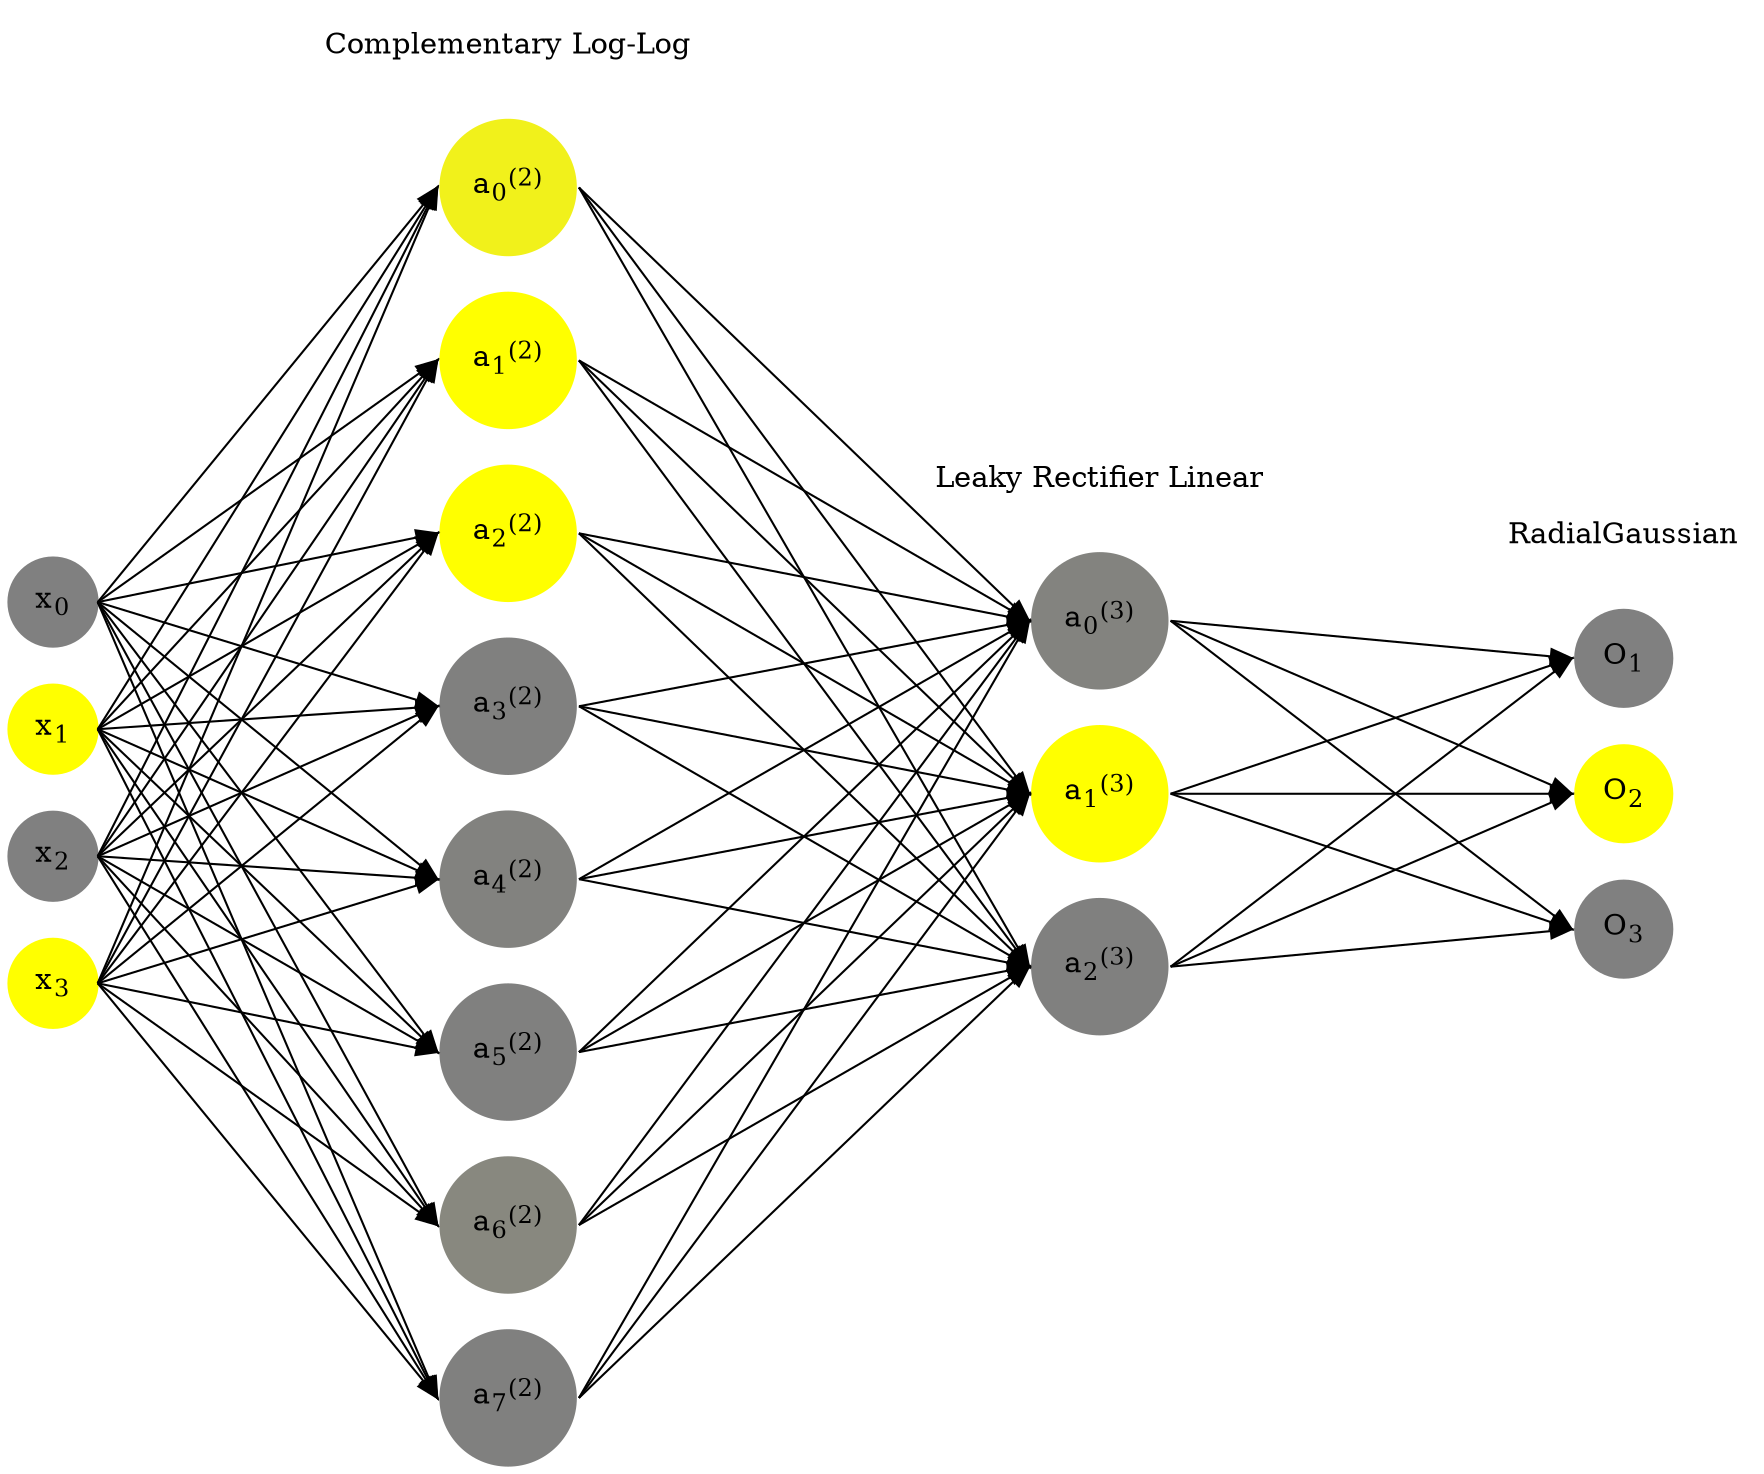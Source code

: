 digraph G {
	rankdir = LR;
	splines=false;
	edge[style=invis];
	ranksep= 1.4;
	{
	node [shape=circle, color="0.1667, 0.0, 0.5", style=filled, fillcolor="0.1667, 0.0, 0.5"];
	x0 [label=<x<sub>0</sub>>];
	}
	{
	node [shape=circle, color="0.1667, 1.0, 1.0", style=filled, fillcolor="0.1667, 1.0, 1.0"];
	x1 [label=<x<sub>1</sub>>];
	}
	{
	node [shape=circle, color="0.1667, 0.0, 0.5", style=filled, fillcolor="0.1667, 0.0, 0.5"];
	x2 [label=<x<sub>2</sub>>];
	}
	{
	node [shape=circle, color="0.1667, 1.0, 1.0", style=filled, fillcolor="0.1667, 1.0, 1.0"];
	x3 [label=<x<sub>3</sub>>];
	}
	{
	node [shape=circle, color="0.1667, 0.888188, 0.944094", style=filled, fillcolor="0.1667, 0.888188, 0.944094"];
	a02 [label=<a<sub>0</sub><sup>(2)</sup>>];
	}
	{
	node [shape=circle, color="0.1667, 1.000000, 1.000000", style=filled, fillcolor="0.1667, 1.000000, 1.000000"];
	a12 [label=<a<sub>1</sub><sup>(2)</sup>>];
	}
	{
	node [shape=circle, color="0.1667, 0.997606, 0.998803", style=filled, fillcolor="0.1667, 0.997606, 0.998803"];
	a22 [label=<a<sub>2</sub><sup>(2)</sup>>];
	}
	{
	node [shape=circle, color="0.1667, 0.001231, 0.500615", style=filled, fillcolor="0.1667, 0.001231, 0.500615"];
	a32 [label=<a<sub>3</sub><sup>(2)</sup>>];
	}
	{
	node [shape=circle, color="0.1667, 0.017345, 0.508672", style=filled, fillcolor="0.1667, 0.017345, 0.508672"];
	a42 [label=<a<sub>4</sub><sup>(2)</sup>>];
	}
	{
	node [shape=circle, color="0.1667, 0.002647, 0.501324", style=filled, fillcolor="0.1667, 0.002647, 0.501324"];
	a52 [label=<a<sub>5</sub><sup>(2)</sup>>];
	}
	{
	node [shape=circle, color="0.1667, 0.067852, 0.533926", style=filled, fillcolor="0.1667, 0.067852, 0.533926"];
	a62 [label=<a<sub>6</sub><sup>(2)</sup>>];
	}
	{
	node [shape=circle, color="0.1667, 0.001709, 0.500854", style=filled, fillcolor="0.1667, 0.001709, 0.500854"];
	a72 [label=<a<sub>7</sub><sup>(2)</sup>>];
	}
	{
	node [shape=circle, color="0.1667, 0.026873, 0.513437", style=filled, fillcolor="0.1667, 0.026873, 0.513437"];
	a03 [label=<a<sub>0</sub><sup>(3)</sup>>];
	}
	{
	node [shape=circle, color="0.1667, 2.499095, 1.749548", style=filled, fillcolor="0.1667, 2.499095, 1.749548"];
	a13 [label=<a<sub>1</sub><sup>(3)</sup>>];
	}
	{
	node [shape=circle, color="0.1667, 0.003931, 0.501965", style=filled, fillcolor="0.1667, 0.003931, 0.501965"];
	a23 [label=<a<sub>2</sub><sup>(3)</sup>>];
	}
	{
	node [shape=circle, color="0.1667, 0.0, 0.5", style=filled, fillcolor="0.1667, 0.0, 0.5"];
	O1 [label=<O<sub>1</sub>>];
	}
	{
	node [shape=circle, color="0.1667, 1.0, 1.0", style=filled, fillcolor="0.1667, 1.0, 1.0"];
	O2 [label=<O<sub>2</sub>>];
	}
	{
	node [shape=circle, color="0.1667, 0.0, 0.5", style=filled, fillcolor="0.1667, 0.0, 0.5"];
	O3 [label=<O<sub>3</sub>>];
	}
	{
	rank=same;
	x0->x1->x2->x3;
	}
	{
	rank=same;
	a02->a12->a22->a32->a42->a52->a62->a72;
	}
	{
	rank=same;
	a03->a13->a23;
	}
	{
	rank=same;
	O1->O2->O3;
	}
	l1 [shape=plaintext,label="Complementary Log-Log"];
	l1->a02;
	{rank=same; l1;a02};
	l2 [shape=plaintext,label="Leaky Rectifier Linear"];
	l2->a03;
	{rank=same; l2;a03};
	l3 [shape=plaintext,label="RadialGaussian"];
	l3->O1;
	{rank=same; l3;O1};
edge[style=solid, tailport=e, headport=w];
	{x0;x1;x2;x3} -> {a02;a12;a22;a32;a42;a52;a62;a72};
	{a02;a12;a22;a32;a42;a52;a62;a72} -> {a03;a13;a23};
	{a03;a13;a23} -> {O1,O2,O3};
}